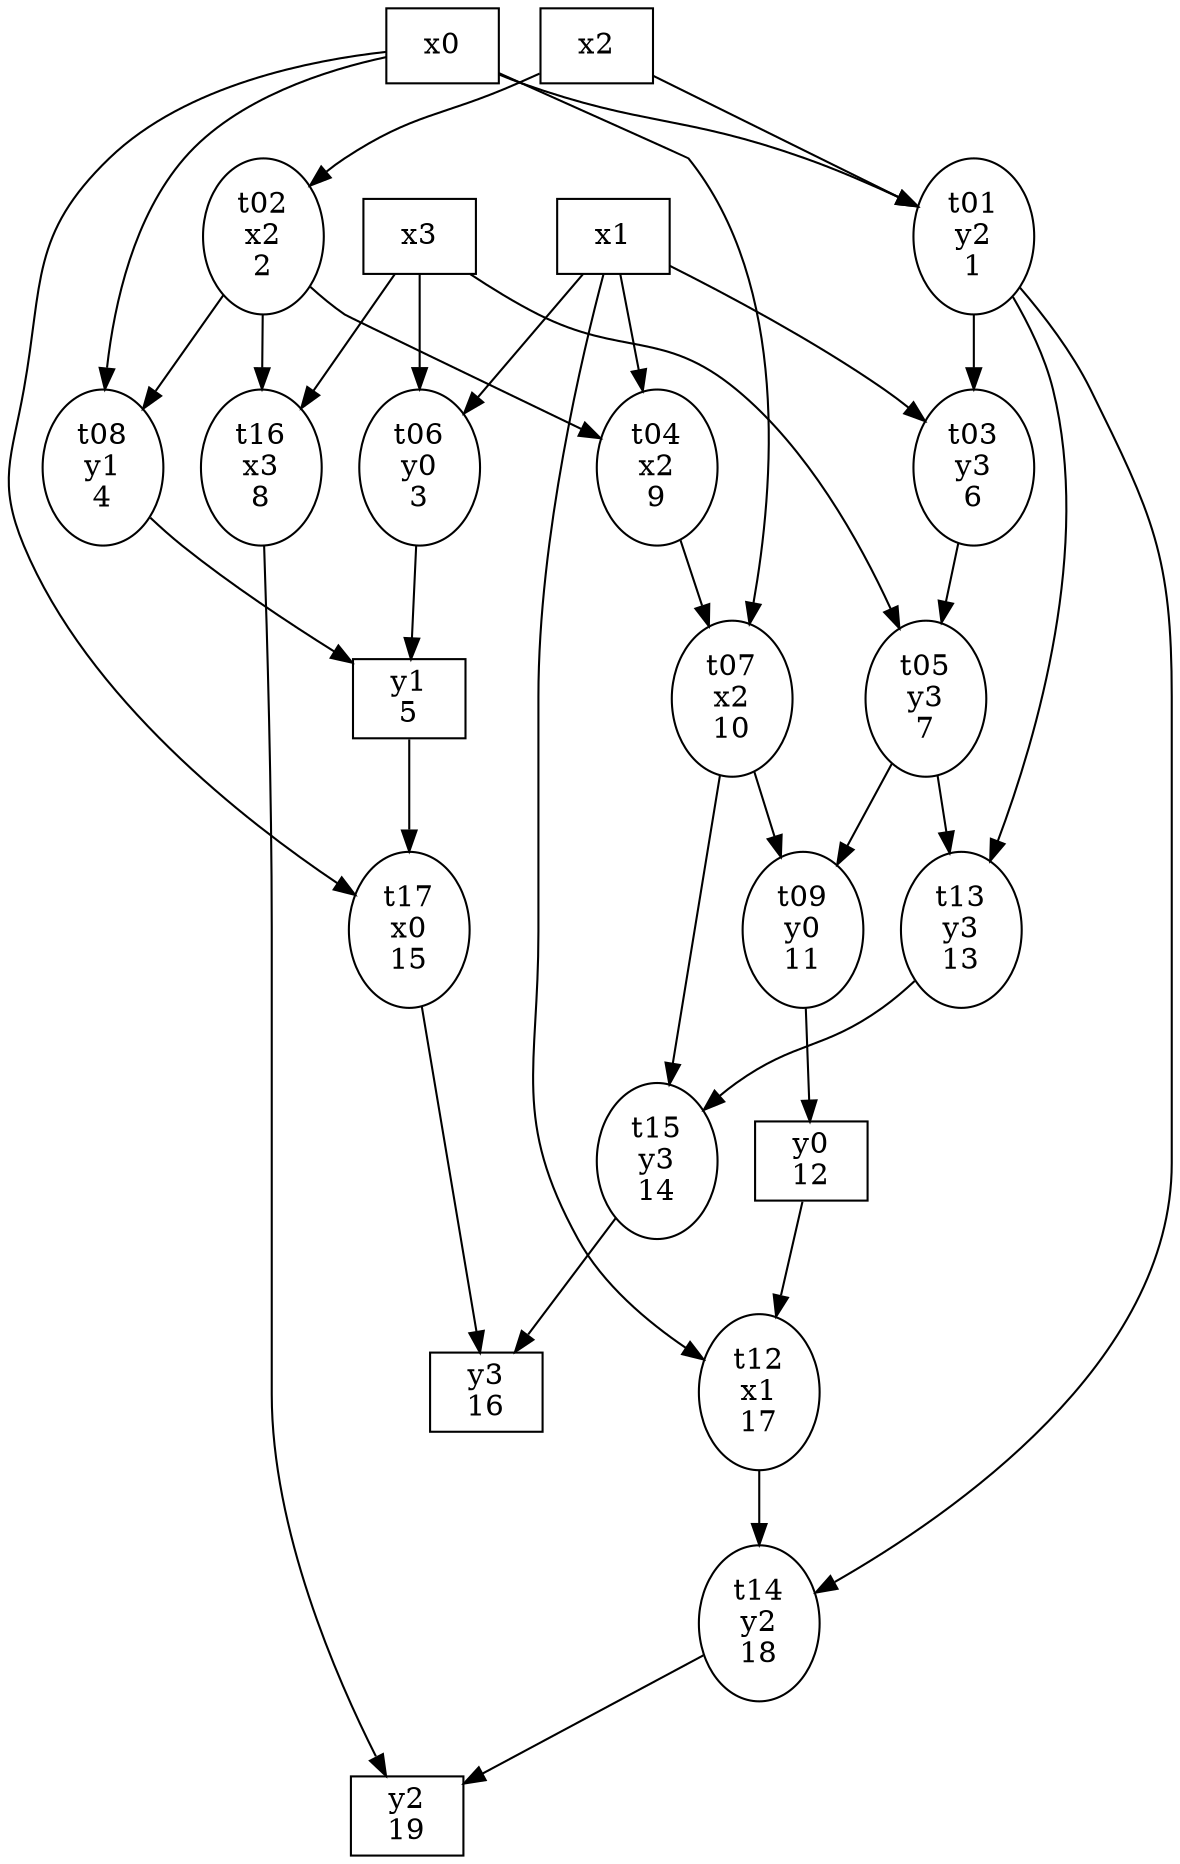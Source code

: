 strict digraph sbox6i {
  x0 [shape=box];
  x1 [shape=box];
  x2 [shape=box];
  x3 [shape=box];

  y0 [shape=box];
  y1 [shape=box];
  y2 [shape=box];
  y3 [shape=box];

  // Get to y1
  t01 [label="\N\ny2\n1"];
  t02 [label="\N\nx2\n2"];
  t06 [label="\N\ny0\n3"];
  t08 [label="\N\ny1\n4"];
  y1  [label="\N\n5"];
  // Get to t05
  t03 [label="\N\ny3\n6"];
  t05 [label="\N\ny3\n7"];
  // Get to t07
  t16 [label="\N\nx3\n8"];
  t04 [label="\N\nx2\n9"];
  t07 [label="\N\nx2\n10"];
  // Get to y0
  t09 [label="\N\ny0\n11"];
  y0  [label="\N\n12"];
  // Get to y3
  t13 [label="\N\ny3\n13"];
  t15 [label="\N\ny3\n14"];
  t17 [label="\N\nx0\n15"];
  y3  [label="\N\n16"];
  // Get to y2
  t12 [label="\N\nx1\n17"];
  t14 [label="\N\ny2\n18"];
  y2  [label="\N\n19"];

  x0  -> t01; x2 -> t01;  // t01 = x0  ^ x2;
  x2  -> t02;             // t02 =     ~ x2;
  x1  -> t03; t01-> t03;  // t03 = x1  & t01;
  x1  -> t04; t02-> t04;  // t04 = x1  | t02;
  x3  -> t05; t03-> t05;  // t05 = x3  | t03;
  x1  -> t06; x3 -> t06;  // t06 = x1  ^ x3;
  x0  -> t07; t04-> t07;  // t07 = x0  & t04;
  x0  -> t08; t02-> t08;  // t08 = x0  | t02;
  t07 -> t09; t05-> t09;  // t09 = t07 ^ t05;
  t06 -> y1;  t08-> y1;   // y1  = t06 ^ t08;
  t09 -> y0;              // y0  =     ~ t09;
  x1  -> t12; y0 -> t12;  // t12 = x1  & y0;
  t01 -> t13; t05-> t13;  // t13 = t01 & t05;
  t01 -> t14; t12-> t14;  // t14 = t01 ^ t12;
  t07 -> t15; t13-> t15;  // t15 = t07 ^ t13;
  x3  -> t16; t02-> t16;  // t16 = x3  | t02;
  x0  -> t17; y1 -> t17;  // t17 = x0  ^ y1;
  t17 -> y3;  t15-> y3;   // y3  = t17 ^ t15;
  t16 -> y2;  t14-> y2;   // y2  = t16 ^ t14;
}
